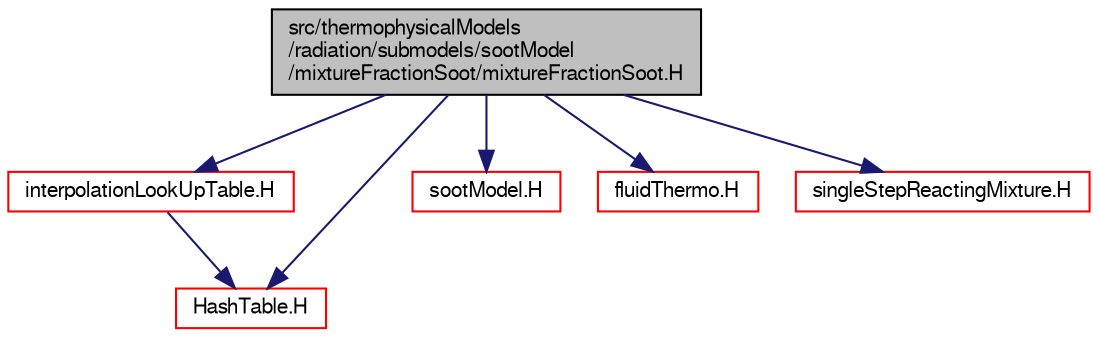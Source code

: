 digraph "src/thermophysicalModels/radiation/submodels/sootModel/mixtureFractionSoot/mixtureFractionSoot.H"
{
  bgcolor="transparent";
  edge [fontname="FreeSans",fontsize="10",labelfontname="FreeSans",labelfontsize="10"];
  node [fontname="FreeSans",fontsize="10",shape=record];
  Node1 [label="src/thermophysicalModels\l/radiation/submodels/sootModel\l/mixtureFractionSoot/mixtureFractionSoot.H",height=0.2,width=0.4,color="black", fillcolor="grey75", style="filled" fontcolor="black"];
  Node1 -> Node2 [color="midnightblue",fontsize="10",style="solid",fontname="FreeSans"];
  Node2 [label="interpolationLookUpTable.H",height=0.2,width=0.4,color="red",URL="$a07764.html"];
  Node2 -> Node3 [color="midnightblue",fontsize="10",style="solid",fontname="FreeSans"];
  Node3 [label="HashTable.H",height=0.2,width=0.4,color="red",URL="$a07116.html"];
  Node1 -> Node4 [color="midnightblue",fontsize="10",style="solid",fontname="FreeSans"];
  Node4 [label="sootModel.H",height=0.2,width=0.4,color="red",URL="$a09686.html"];
  Node1 -> Node3 [color="midnightblue",fontsize="10",style="solid",fontname="FreeSans"];
  Node1 -> Node5 [color="midnightblue",fontsize="10",style="solid",fontname="FreeSans"];
  Node5 [label="fluidThermo.H",height=0.2,width=0.4,color="red",URL="$a09461.html"];
  Node1 -> Node6 [color="midnightblue",fontsize="10",style="solid",fontname="FreeSans"];
  Node6 [label="singleStepReactingMixture.H",height=0.2,width=0.4,color="red",URL="$a09721.html"];
}
